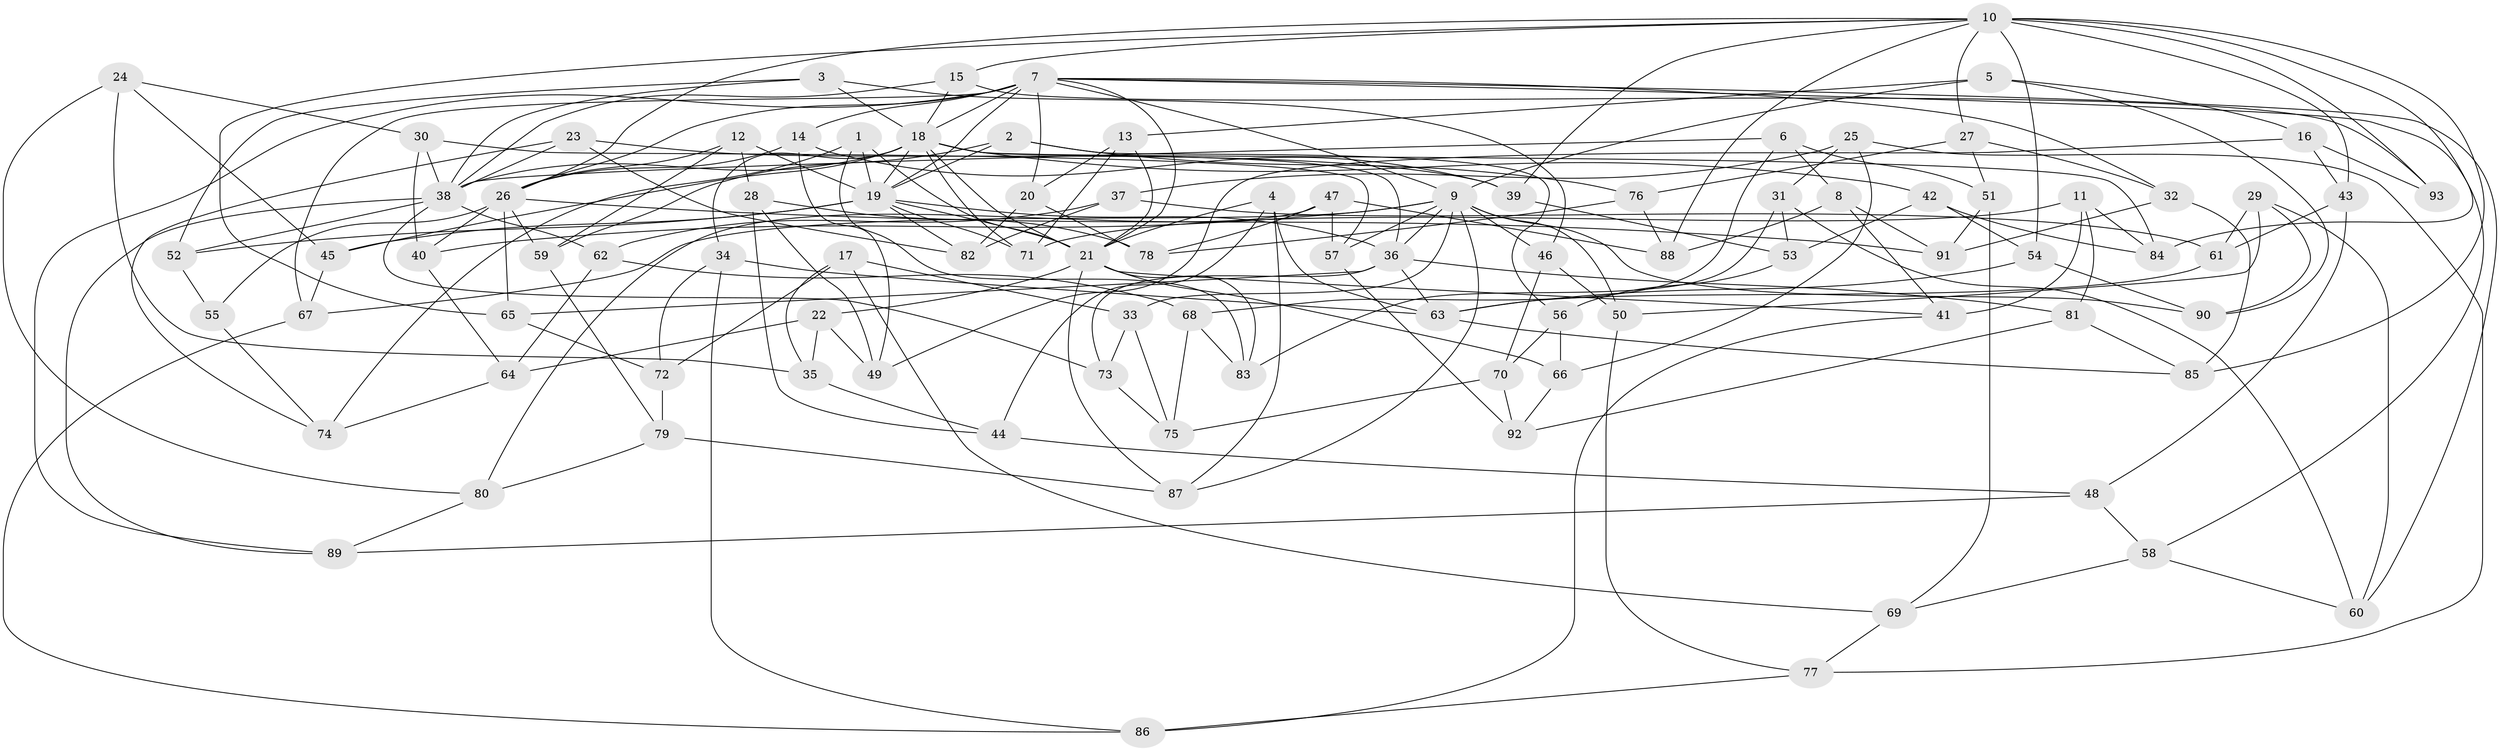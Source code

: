 // original degree distribution, {4: 1.0}
// Generated by graph-tools (version 1.1) at 2025/53/03/04/25 22:53:40]
// undirected, 93 vertices, 215 edges
graph export_dot {
  node [color=gray90,style=filled];
  1;
  2;
  3;
  4;
  5;
  6;
  7;
  8;
  9;
  10;
  11;
  12;
  13;
  14;
  15;
  16;
  17;
  18;
  19;
  20;
  21;
  22;
  23;
  24;
  25;
  26;
  27;
  28;
  29;
  30;
  31;
  32;
  33;
  34;
  35;
  36;
  37;
  38;
  39;
  40;
  41;
  42;
  43;
  44;
  45;
  46;
  47;
  48;
  49;
  50;
  51;
  52;
  53;
  54;
  55;
  56;
  57;
  58;
  59;
  60;
  61;
  62;
  63;
  64;
  65;
  66;
  67;
  68;
  69;
  70;
  71;
  72;
  73;
  74;
  75;
  76;
  77;
  78;
  79;
  80;
  81;
  82;
  83;
  84;
  85;
  86;
  87;
  88;
  89;
  90;
  91;
  92;
  93;
  1 -- 19 [weight=1.0];
  1 -- 21 [weight=1.0];
  1 -- 74 [weight=1.0];
  1 -- 83 [weight=1.0];
  2 -- 19 [weight=1.0];
  2 -- 56 [weight=1.0];
  2 -- 59 [weight=1.0];
  2 -- 76 [weight=1.0];
  3 -- 18 [weight=1.0];
  3 -- 38 [weight=1.0];
  3 -- 46 [weight=1.0];
  3 -- 52 [weight=1.0];
  4 -- 21 [weight=1.0];
  4 -- 44 [weight=1.0];
  4 -- 63 [weight=1.0];
  4 -- 87 [weight=1.0];
  5 -- 9 [weight=1.0];
  5 -- 13 [weight=1.0];
  5 -- 16 [weight=1.0];
  5 -- 90 [weight=1.0];
  6 -- 8 [weight=1.0];
  6 -- 38 [weight=1.0];
  6 -- 51 [weight=1.0];
  6 -- 68 [weight=1.0];
  7 -- 9 [weight=1.0];
  7 -- 14 [weight=1.0];
  7 -- 18 [weight=1.0];
  7 -- 19 [weight=1.0];
  7 -- 20 [weight=1.0];
  7 -- 21 [weight=1.0];
  7 -- 26 [weight=1.0];
  7 -- 32 [weight=1.0];
  7 -- 58 [weight=1.0];
  7 -- 60 [weight=1.0];
  7 -- 67 [weight=1.0];
  7 -- 89 [weight=1.0];
  8 -- 41 [weight=1.0];
  8 -- 88 [weight=1.0];
  8 -- 91 [weight=1.0];
  9 -- 33 [weight=1.0];
  9 -- 36 [weight=2.0];
  9 -- 40 [weight=1.0];
  9 -- 46 [weight=1.0];
  9 -- 50 [weight=1.0];
  9 -- 57 [weight=1.0];
  9 -- 67 [weight=1.0];
  9 -- 87 [weight=1.0];
  9 -- 90 [weight=1.0];
  10 -- 15 [weight=1.0];
  10 -- 26 [weight=1.0];
  10 -- 27 [weight=1.0];
  10 -- 39 [weight=1.0];
  10 -- 43 [weight=1.0];
  10 -- 54 [weight=1.0];
  10 -- 65 [weight=1.0];
  10 -- 84 [weight=1.0];
  10 -- 85 [weight=1.0];
  10 -- 88 [weight=1.0];
  10 -- 93 [weight=2.0];
  11 -- 41 [weight=1.0];
  11 -- 71 [weight=1.0];
  11 -- 81 [weight=1.0];
  11 -- 84 [weight=1.0];
  12 -- 19 [weight=1.0];
  12 -- 26 [weight=1.0];
  12 -- 28 [weight=1.0];
  12 -- 59 [weight=1.0];
  13 -- 20 [weight=1.0];
  13 -- 21 [weight=1.0];
  13 -- 71 [weight=1.0];
  14 -- 26 [weight=1.0];
  14 -- 39 [weight=1.0];
  14 -- 49 [weight=1.0];
  15 -- 18 [weight=1.0];
  15 -- 38 [weight=1.0];
  15 -- 93 [weight=1.0];
  16 -- 43 [weight=1.0];
  16 -- 49 [weight=1.0];
  16 -- 93 [weight=1.0];
  17 -- 33 [weight=1.0];
  17 -- 35 [weight=1.0];
  17 -- 69 [weight=1.0];
  17 -- 72 [weight=1.0];
  18 -- 19 [weight=1.0];
  18 -- 21 [weight=1.0];
  18 -- 34 [weight=1.0];
  18 -- 36 [weight=1.0];
  18 -- 38 [weight=1.0];
  18 -- 42 [weight=1.0];
  18 -- 45 [weight=1.0];
  18 -- 71 [weight=1.0];
  18 -- 84 [weight=1.0];
  19 -- 21 [weight=2.0];
  19 -- 36 [weight=1.0];
  19 -- 45 [weight=1.0];
  19 -- 52 [weight=1.0];
  19 -- 71 [weight=1.0];
  19 -- 82 [weight=1.0];
  20 -- 78 [weight=1.0];
  20 -- 82 [weight=1.0];
  21 -- 22 [weight=1.0];
  21 -- 41 [weight=1.0];
  21 -- 66 [weight=1.0];
  21 -- 83 [weight=1.0];
  21 -- 87 [weight=1.0];
  22 -- 35 [weight=1.0];
  22 -- 49 [weight=1.0];
  22 -- 64 [weight=1.0];
  23 -- 38 [weight=1.0];
  23 -- 39 [weight=1.0];
  23 -- 74 [weight=1.0];
  23 -- 82 [weight=1.0];
  24 -- 30 [weight=1.0];
  24 -- 35 [weight=1.0];
  24 -- 45 [weight=1.0];
  24 -- 80 [weight=1.0];
  25 -- 31 [weight=1.0];
  25 -- 37 [weight=1.0];
  25 -- 66 [weight=1.0];
  25 -- 77 [weight=1.0];
  26 -- 40 [weight=1.0];
  26 -- 55 [weight=2.0];
  26 -- 59 [weight=1.0];
  26 -- 65 [weight=1.0];
  26 -- 91 [weight=1.0];
  27 -- 32 [weight=1.0];
  27 -- 51 [weight=1.0];
  27 -- 76 [weight=1.0];
  28 -- 44 [weight=1.0];
  28 -- 49 [weight=1.0];
  28 -- 78 [weight=1.0];
  29 -- 50 [weight=1.0];
  29 -- 60 [weight=1.0];
  29 -- 61 [weight=1.0];
  29 -- 90 [weight=1.0];
  30 -- 38 [weight=1.0];
  30 -- 40 [weight=1.0];
  30 -- 57 [weight=1.0];
  31 -- 53 [weight=1.0];
  31 -- 60 [weight=1.0];
  31 -- 83 [weight=1.0];
  32 -- 85 [weight=1.0];
  32 -- 91 [weight=1.0];
  33 -- 73 [weight=1.0];
  33 -- 75 [weight=1.0];
  34 -- 63 [weight=1.0];
  34 -- 72 [weight=1.0];
  34 -- 86 [weight=1.0];
  35 -- 44 [weight=1.0];
  36 -- 63 [weight=3.0];
  36 -- 65 [weight=1.0];
  36 -- 73 [weight=1.0];
  36 -- 81 [weight=1.0];
  37 -- 61 [weight=1.0];
  37 -- 62 [weight=1.0];
  37 -- 82 [weight=1.0];
  38 -- 52 [weight=1.0];
  38 -- 62 [weight=1.0];
  38 -- 73 [weight=1.0];
  38 -- 89 [weight=1.0];
  39 -- 53 [weight=1.0];
  40 -- 64 [weight=1.0];
  41 -- 86 [weight=1.0];
  42 -- 53 [weight=1.0];
  42 -- 54 [weight=1.0];
  42 -- 84 [weight=1.0];
  43 -- 48 [weight=1.0];
  43 -- 61 [weight=1.0];
  44 -- 48 [weight=1.0];
  45 -- 67 [weight=1.0];
  46 -- 50 [weight=1.0];
  46 -- 70 [weight=1.0];
  47 -- 57 [weight=1.0];
  47 -- 78 [weight=1.0];
  47 -- 80 [weight=1.0];
  47 -- 88 [weight=1.0];
  48 -- 58 [weight=1.0];
  48 -- 89 [weight=1.0];
  50 -- 77 [weight=1.0];
  51 -- 69 [weight=1.0];
  51 -- 91 [weight=1.0];
  52 -- 55 [weight=1.0];
  53 -- 56 [weight=1.0];
  54 -- 63 [weight=1.0];
  54 -- 90 [weight=1.0];
  55 -- 74 [weight=1.0];
  56 -- 66 [weight=1.0];
  56 -- 70 [weight=1.0];
  57 -- 92 [weight=1.0];
  58 -- 60 [weight=1.0];
  58 -- 69 [weight=1.0];
  59 -- 79 [weight=1.0];
  61 -- 63 [weight=1.0];
  62 -- 64 [weight=1.0];
  62 -- 68 [weight=1.0];
  63 -- 85 [weight=1.0];
  64 -- 74 [weight=1.0];
  65 -- 72 [weight=1.0];
  66 -- 92 [weight=1.0];
  67 -- 86 [weight=1.0];
  68 -- 75 [weight=1.0];
  68 -- 83 [weight=1.0];
  69 -- 77 [weight=1.0];
  70 -- 75 [weight=1.0];
  70 -- 92 [weight=1.0];
  72 -- 79 [weight=1.0];
  73 -- 75 [weight=1.0];
  76 -- 78 [weight=1.0];
  76 -- 88 [weight=1.0];
  77 -- 86 [weight=1.0];
  79 -- 80 [weight=1.0];
  79 -- 87 [weight=1.0];
  80 -- 89 [weight=1.0];
  81 -- 85 [weight=1.0];
  81 -- 92 [weight=1.0];
}
